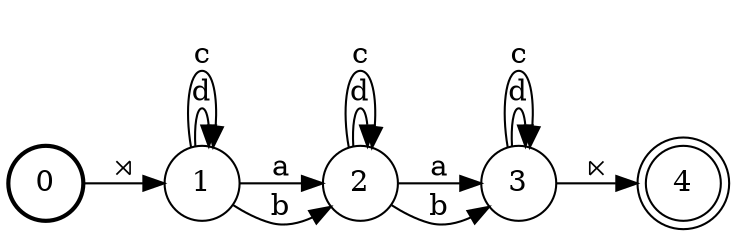 digraph FST {
rankdir = LR;
size = "8.5,11";
center = 1;
orientation = Portrait;
ranksep = "0.4";
nodesep = "0.25";
0 [label = "0", shape = circle, style = bold, fontsize = 14]
	0 -> 1 [label = "⋊", fontsize = 14];
1 [label = "1", shape = circle, style = solid, fontsize = 14]
	1 -> 1 [label = "d", fontsize = 14];
	1 -> 1 [label = "c", fontsize = 14];
	1 -> 2 [label = "a", fontsize = 14];
	1 -> 2 [label = "b", fontsize = 14];
2 [label = "2", shape = circle, style = solid, fontsize = 14]
	2 -> 2 [label = "d", fontsize = 14];
	2 -> 2 [label = "c", fontsize = 14];
	2 -> 3 [label = "a", fontsize = 14];
	2 -> 3 [label = "b", fontsize = 14];
3 [label = "3", shape = circle, style = solid, fontsize = 14]
	3 -> 3 [label = "d", fontsize = 14];
	3 -> 3 [label = "c", fontsize = 14];
	3 -> 4 [label = "⋉", fontsize = 14];
4 [label = "4", shape = doublecircle, style = solid, fontsize = 14]
}
